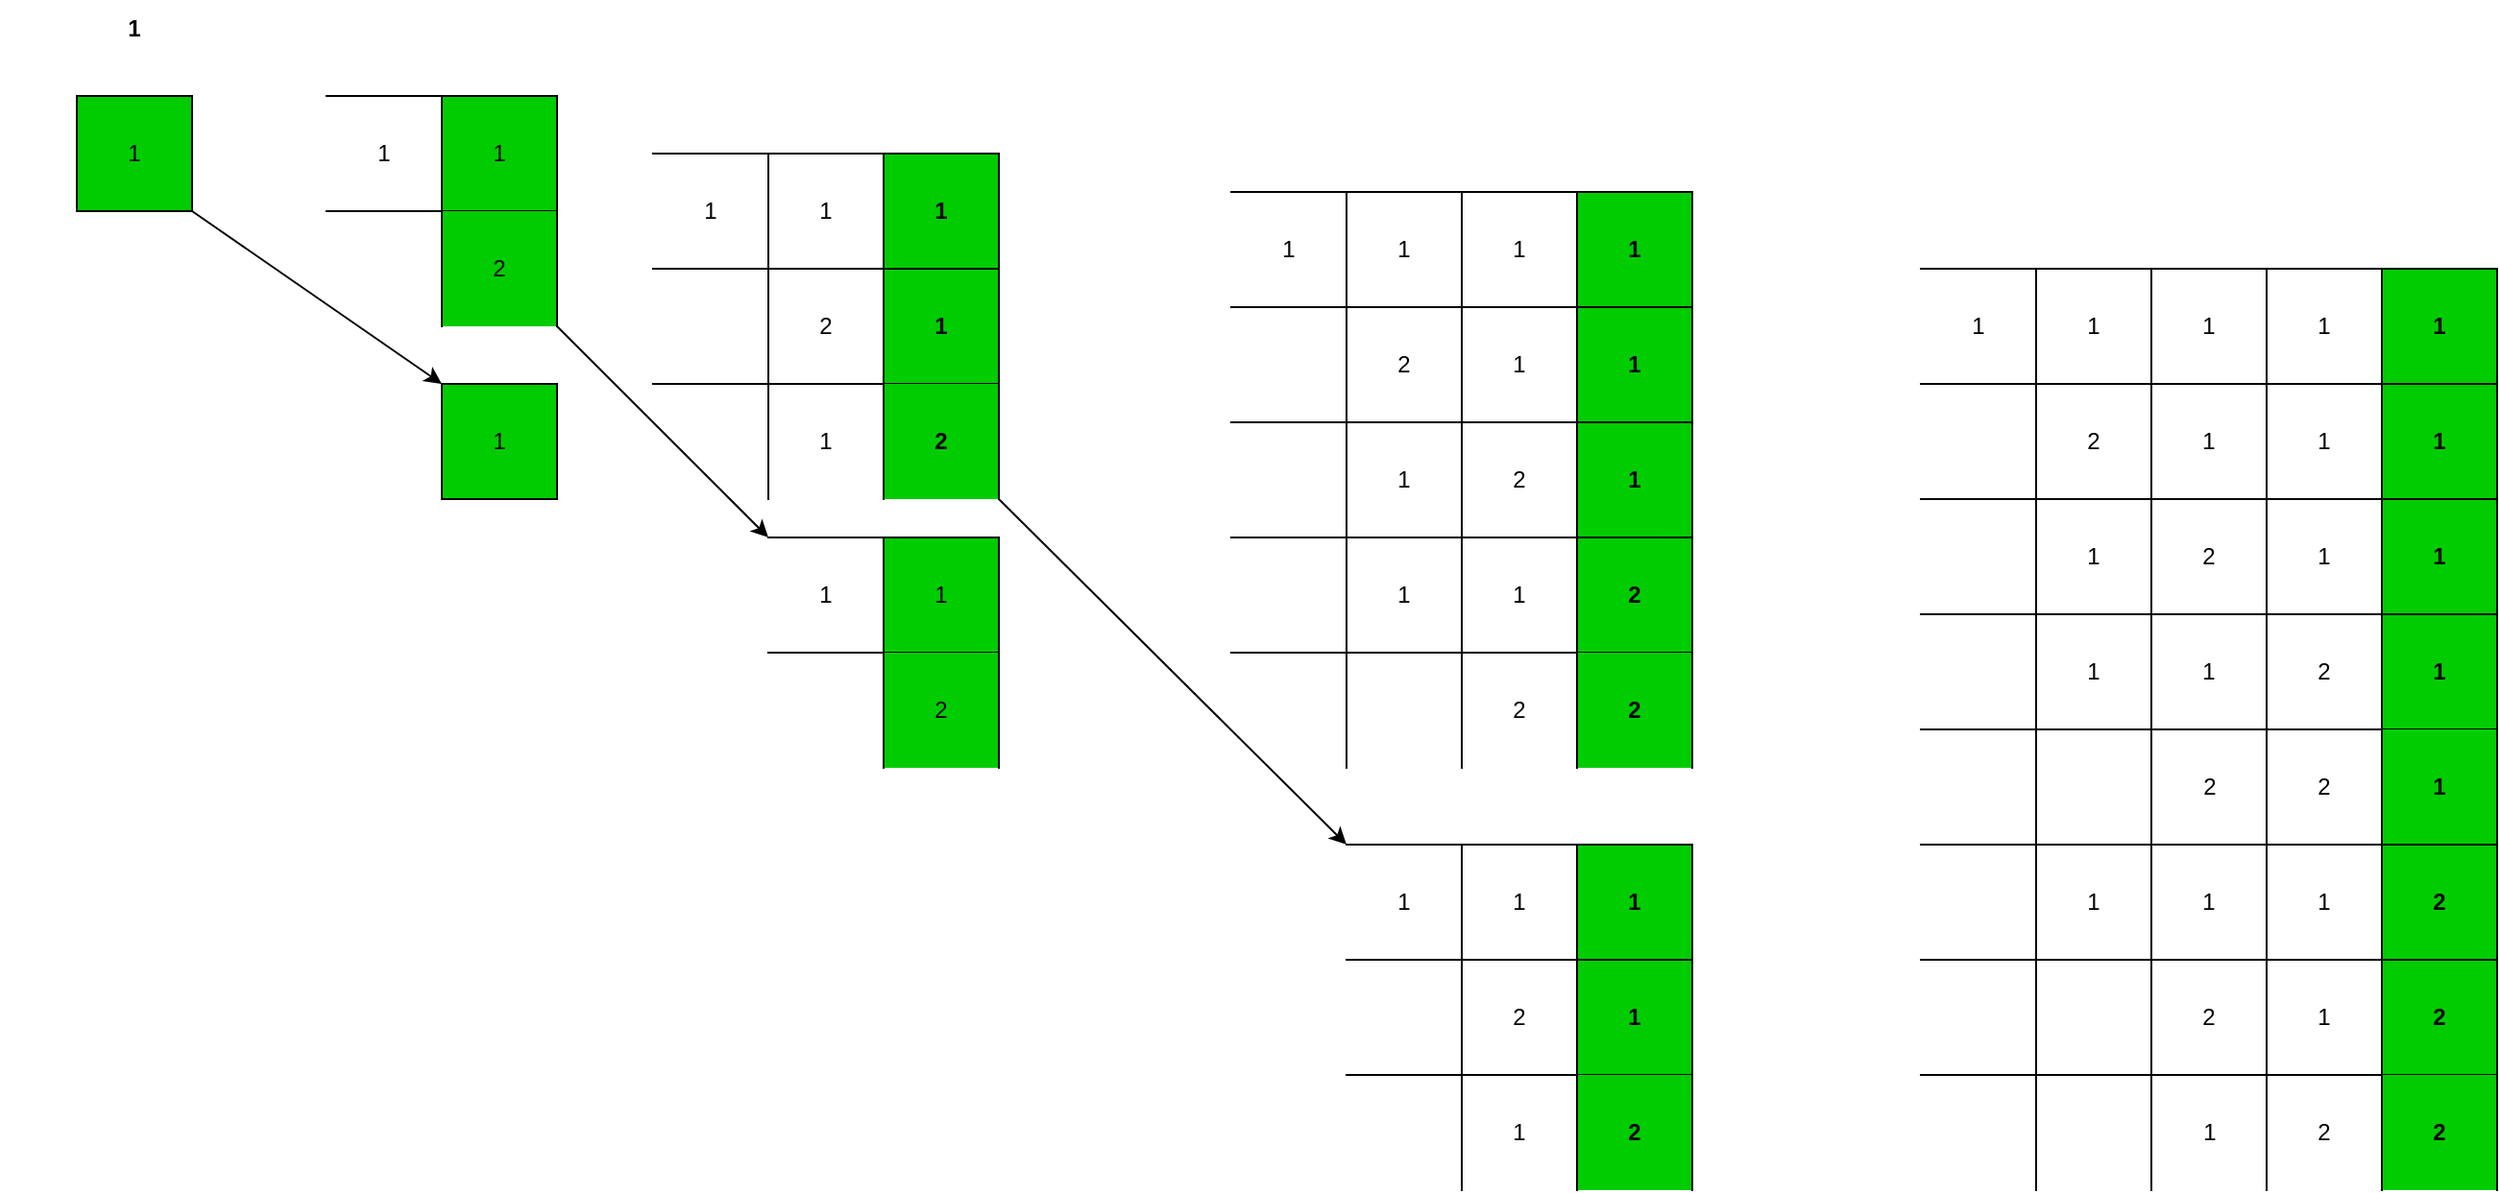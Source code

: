 <mxfile version="17.4.6" type="github">
  <diagram id="meVgTXFV0Rb9YD3vlooV" name="第 1 页">
    <mxGraphModel dx="1587" dy="838" grid="1" gridSize="10" guides="1" tooltips="1" connect="1" arrows="1" fold="1" page="1" pageScale="1" pageWidth="827" pageHeight="1169" math="0" shadow="0">
      <root>
        <mxCell id="0" />
        <mxCell id="1" parent="0" />
        <mxCell id="g9Eve9OgDXoUgPSPYTMr-105" value="" style="group" vertex="1" connectable="0" parent="1">
          <mxGeometry x="530" y="50" width="120" height="120" as="geometry" />
        </mxCell>
        <mxCell id="g9Eve9OgDXoUgPSPYTMr-106" value="1" style="whiteSpace=wrap;html=1;aspect=fixed;fillColor=#00CC00;fontStyle=0" vertex="1" parent="g9Eve9OgDXoUgPSPYTMr-105">
          <mxGeometry x="60" width="60" height="60" as="geometry" />
        </mxCell>
        <mxCell id="g9Eve9OgDXoUgPSPYTMr-107" value="1" style="shape=partialRectangle;whiteSpace=wrap;html=1;left=0;right=0;fillColor=none;" vertex="1" parent="g9Eve9OgDXoUgPSPYTMr-105">
          <mxGeometry width="60" height="60" as="geometry" />
        </mxCell>
        <mxCell id="g9Eve9OgDXoUgPSPYTMr-108" value="2" style="shape=partialRectangle;whiteSpace=wrap;html=1;top=0;bottom=0;fillColor=#00CC00;fontStyle=0" vertex="1" parent="g9Eve9OgDXoUgPSPYTMr-105">
          <mxGeometry x="60" y="60" width="60" height="60" as="geometry" />
        </mxCell>
        <mxCell id="g9Eve9OgDXoUgPSPYTMr-113" value="" style="group" vertex="1" connectable="0" parent="1">
          <mxGeometry x="760" y="80" width="120" height="180" as="geometry" />
        </mxCell>
        <mxCell id="g9Eve9OgDXoUgPSPYTMr-114" value="1" style="whiteSpace=wrap;html=1;aspect=fixed;fontStyle=1;fillColor=#00CC00;" vertex="1" parent="g9Eve9OgDXoUgPSPYTMr-113">
          <mxGeometry x="60" width="60" height="60" as="geometry" />
        </mxCell>
        <mxCell id="g9Eve9OgDXoUgPSPYTMr-115" value="" style="shape=partialRectangle;whiteSpace=wrap;html=1;left=0;right=0;fillColor=none;" vertex="1" parent="g9Eve9OgDXoUgPSPYTMr-113">
          <mxGeometry width="60" height="60" as="geometry" />
        </mxCell>
        <mxCell id="g9Eve9OgDXoUgPSPYTMr-116" value="" style="shape=partialRectangle;whiteSpace=wrap;html=1;top=0;bottom=0;fillColor=none;" vertex="1" parent="g9Eve9OgDXoUgPSPYTMr-113">
          <mxGeometry x="60" y="60" width="60" height="60" as="geometry" />
        </mxCell>
        <mxCell id="g9Eve9OgDXoUgPSPYTMr-117" value="" style="group" vertex="1" connectable="0" parent="g9Eve9OgDXoUgPSPYTMr-113">
          <mxGeometry x="-60" width="120" height="180" as="geometry" />
        </mxCell>
        <mxCell id="g9Eve9OgDXoUgPSPYTMr-118" value="1" style="whiteSpace=wrap;html=1;aspect=fixed;" vertex="1" parent="g9Eve9OgDXoUgPSPYTMr-117">
          <mxGeometry x="60" width="60" height="60" as="geometry" />
        </mxCell>
        <mxCell id="g9Eve9OgDXoUgPSPYTMr-119" value="1" style="shape=partialRectangle;whiteSpace=wrap;html=1;left=0;right=0;fillColor=none;" vertex="1" parent="g9Eve9OgDXoUgPSPYTMr-117">
          <mxGeometry width="60" height="60" as="geometry" />
        </mxCell>
        <mxCell id="g9Eve9OgDXoUgPSPYTMr-120" value="" style="shape=partialRectangle;whiteSpace=wrap;html=1;top=0;bottom=0;fillColor=none;" vertex="1" parent="g9Eve9OgDXoUgPSPYTMr-117">
          <mxGeometry x="60" y="60" width="60" height="60" as="geometry" />
        </mxCell>
        <mxCell id="g9Eve9OgDXoUgPSPYTMr-121" value="" style="group" vertex="1" connectable="0" parent="g9Eve9OgDXoUgPSPYTMr-117">
          <mxGeometry y="60" width="120" height="120" as="geometry" />
        </mxCell>
        <mxCell id="g9Eve9OgDXoUgPSPYTMr-122" value="" style="whiteSpace=wrap;html=1;aspect=fixed;" vertex="1" parent="g9Eve9OgDXoUgPSPYTMr-121">
          <mxGeometry x="60" width="60" height="60" as="geometry" />
        </mxCell>
        <mxCell id="g9Eve9OgDXoUgPSPYTMr-123" value="" style="shape=partialRectangle;whiteSpace=wrap;html=1;left=0;right=0;fillColor=none;" vertex="1" parent="g9Eve9OgDXoUgPSPYTMr-121">
          <mxGeometry width="60" height="60" as="geometry" />
        </mxCell>
        <mxCell id="g9Eve9OgDXoUgPSPYTMr-124" value="1" style="shape=partialRectangle;whiteSpace=wrap;html=1;top=0;bottom=0;fillColor=none;" vertex="1" parent="g9Eve9OgDXoUgPSPYTMr-121">
          <mxGeometry x="60" y="60" width="60" height="60" as="geometry" />
        </mxCell>
        <mxCell id="g9Eve9OgDXoUgPSPYTMr-125" value="" style="group;fontStyle=1;fillColor=none;" vertex="1" connectable="0" parent="g9Eve9OgDXoUgPSPYTMr-113">
          <mxGeometry y="60" width="120" height="120" as="geometry" />
        </mxCell>
        <mxCell id="g9Eve9OgDXoUgPSPYTMr-126" value="1" style="whiteSpace=wrap;html=1;aspect=fixed;fontStyle=1;fillColor=#00CC00;" vertex="1" parent="g9Eve9OgDXoUgPSPYTMr-125">
          <mxGeometry x="60" width="60" height="60" as="geometry" />
        </mxCell>
        <mxCell id="g9Eve9OgDXoUgPSPYTMr-127" value="2" style="shape=partialRectangle;whiteSpace=wrap;html=1;left=0;right=0;fillColor=none;" vertex="1" parent="g9Eve9OgDXoUgPSPYTMr-125">
          <mxGeometry width="60" height="60" as="geometry" />
        </mxCell>
        <mxCell id="g9Eve9OgDXoUgPSPYTMr-128" value="2" style="shape=partialRectangle;whiteSpace=wrap;html=1;top=0;bottom=0;fillColor=#00CC00;fontStyle=1" vertex="1" parent="g9Eve9OgDXoUgPSPYTMr-125">
          <mxGeometry x="60" y="60" width="60" height="60" as="geometry" />
        </mxCell>
        <mxCell id="g9Eve9OgDXoUgPSPYTMr-129" value="" style="group" vertex="1" connectable="0" parent="1">
          <mxGeometry x="1121" y="100" width="120" height="300" as="geometry" />
        </mxCell>
        <mxCell id="g9Eve9OgDXoUgPSPYTMr-130" value="1" style="whiteSpace=wrap;html=1;aspect=fixed;fillColor=#00CC00;fontStyle=1" vertex="1" parent="g9Eve9OgDXoUgPSPYTMr-129">
          <mxGeometry x="60" width="60" height="60" as="geometry" />
        </mxCell>
        <mxCell id="g9Eve9OgDXoUgPSPYTMr-131" value="" style="shape=partialRectangle;whiteSpace=wrap;html=1;left=0;right=0;fillColor=none;" vertex="1" parent="g9Eve9OgDXoUgPSPYTMr-129">
          <mxGeometry width="60" height="60" as="geometry" />
        </mxCell>
        <mxCell id="g9Eve9OgDXoUgPSPYTMr-132" value="" style="shape=partialRectangle;whiteSpace=wrap;html=1;top=0;bottom=0;fillColor=#00CC00;fontStyle=1" vertex="1" parent="g9Eve9OgDXoUgPSPYTMr-129">
          <mxGeometry x="60" y="60" width="60" height="60" as="geometry" />
        </mxCell>
        <mxCell id="g9Eve9OgDXoUgPSPYTMr-133" value="" style="group" vertex="1" connectable="0" parent="g9Eve9OgDXoUgPSPYTMr-129">
          <mxGeometry x="-60" width="120" height="240" as="geometry" />
        </mxCell>
        <mxCell id="g9Eve9OgDXoUgPSPYTMr-134" value="1" style="whiteSpace=wrap;html=1;aspect=fixed;" vertex="1" parent="g9Eve9OgDXoUgPSPYTMr-133">
          <mxGeometry x="60" width="60" height="60" as="geometry" />
        </mxCell>
        <mxCell id="g9Eve9OgDXoUgPSPYTMr-135" value="" style="shape=partialRectangle;whiteSpace=wrap;html=1;left=0;right=0;fillColor=none;" vertex="1" parent="g9Eve9OgDXoUgPSPYTMr-133">
          <mxGeometry width="60" height="60" as="geometry" />
        </mxCell>
        <mxCell id="g9Eve9OgDXoUgPSPYTMr-136" value="" style="shape=partialRectangle;whiteSpace=wrap;html=1;top=0;bottom=0;fillColor=none;" vertex="1" parent="g9Eve9OgDXoUgPSPYTMr-133">
          <mxGeometry x="60" y="60" width="60" height="60" as="geometry" />
        </mxCell>
        <mxCell id="g9Eve9OgDXoUgPSPYTMr-137" value="" style="group" vertex="1" connectable="0" parent="g9Eve9OgDXoUgPSPYTMr-133">
          <mxGeometry y="60" width="120" height="180" as="geometry" />
        </mxCell>
        <mxCell id="g9Eve9OgDXoUgPSPYTMr-138" value="" style="whiteSpace=wrap;html=1;aspect=fixed;" vertex="1" parent="g9Eve9OgDXoUgPSPYTMr-137">
          <mxGeometry x="60" width="60" height="60" as="geometry" />
        </mxCell>
        <mxCell id="g9Eve9OgDXoUgPSPYTMr-139" value="" style="shape=partialRectangle;whiteSpace=wrap;html=1;left=0;right=0;fillColor=none;" vertex="1" parent="g9Eve9OgDXoUgPSPYTMr-137">
          <mxGeometry width="60" height="60" as="geometry" />
        </mxCell>
        <mxCell id="g9Eve9OgDXoUgPSPYTMr-140" value="" style="shape=partialRectangle;whiteSpace=wrap;html=1;top=0;bottom=0;fillColor=none;" vertex="1" parent="g9Eve9OgDXoUgPSPYTMr-137">
          <mxGeometry x="60" y="60" width="60" height="60" as="geometry" />
        </mxCell>
        <mxCell id="g9Eve9OgDXoUgPSPYTMr-158" value="" style="group" vertex="1" connectable="0" parent="g9Eve9OgDXoUgPSPYTMr-137">
          <mxGeometry y="60" width="120" height="120" as="geometry" />
        </mxCell>
        <mxCell id="g9Eve9OgDXoUgPSPYTMr-159" value="" style="whiteSpace=wrap;html=1;aspect=fixed;" vertex="1" parent="g9Eve9OgDXoUgPSPYTMr-158">
          <mxGeometry x="60" width="60" height="60" as="geometry" />
        </mxCell>
        <mxCell id="g9Eve9OgDXoUgPSPYTMr-160" value="" style="shape=partialRectangle;whiteSpace=wrap;html=1;left=0;right=0;fillColor=none;" vertex="1" parent="g9Eve9OgDXoUgPSPYTMr-158">
          <mxGeometry width="60" height="60" as="geometry" />
        </mxCell>
        <mxCell id="g9Eve9OgDXoUgPSPYTMr-161" value="" style="shape=partialRectangle;whiteSpace=wrap;html=1;top=0;bottom=0;fillColor=none;" vertex="1" parent="g9Eve9OgDXoUgPSPYTMr-158">
          <mxGeometry x="60" y="60" width="60" height="60" as="geometry" />
        </mxCell>
        <mxCell id="g9Eve9OgDXoUgPSPYTMr-146" value="" style="group" vertex="1" connectable="0" parent="g9Eve9OgDXoUgPSPYTMr-133">
          <mxGeometry x="-60" width="120" height="240" as="geometry" />
        </mxCell>
        <mxCell id="g9Eve9OgDXoUgPSPYTMr-147" value="1" style="whiteSpace=wrap;html=1;aspect=fixed;" vertex="1" parent="g9Eve9OgDXoUgPSPYTMr-146">
          <mxGeometry x="60" width="60" height="60" as="geometry" />
        </mxCell>
        <mxCell id="g9Eve9OgDXoUgPSPYTMr-148" value="1" style="shape=partialRectangle;whiteSpace=wrap;html=1;left=0;right=0;fillColor=none;" vertex="1" parent="g9Eve9OgDXoUgPSPYTMr-146">
          <mxGeometry width="60" height="60" as="geometry" />
        </mxCell>
        <mxCell id="g9Eve9OgDXoUgPSPYTMr-149" value="" style="shape=partialRectangle;whiteSpace=wrap;html=1;top=0;bottom=0;fillColor=none;" vertex="1" parent="g9Eve9OgDXoUgPSPYTMr-146">
          <mxGeometry x="60" y="60" width="60" height="60" as="geometry" />
        </mxCell>
        <mxCell id="g9Eve9OgDXoUgPSPYTMr-150" value="" style="group" vertex="1" connectable="0" parent="g9Eve9OgDXoUgPSPYTMr-146">
          <mxGeometry y="60" width="120" height="180" as="geometry" />
        </mxCell>
        <mxCell id="g9Eve9OgDXoUgPSPYTMr-151" value="2" style="whiteSpace=wrap;html=1;aspect=fixed;" vertex="1" parent="g9Eve9OgDXoUgPSPYTMr-150">
          <mxGeometry x="60" width="60" height="60" as="geometry" />
        </mxCell>
        <mxCell id="g9Eve9OgDXoUgPSPYTMr-152" value="" style="shape=partialRectangle;whiteSpace=wrap;html=1;left=0;right=0;fillColor=none;" vertex="1" parent="g9Eve9OgDXoUgPSPYTMr-150">
          <mxGeometry width="60" height="60" as="geometry" />
        </mxCell>
        <mxCell id="g9Eve9OgDXoUgPSPYTMr-153" value="" style="shape=partialRectangle;whiteSpace=wrap;html=1;top=0;bottom=0;fillColor=none;" vertex="1" parent="g9Eve9OgDXoUgPSPYTMr-150">
          <mxGeometry x="60" y="60" width="60" height="60" as="geometry" />
        </mxCell>
        <mxCell id="g9Eve9OgDXoUgPSPYTMr-154" value="" style="group" vertex="1" connectable="0" parent="g9Eve9OgDXoUgPSPYTMr-150">
          <mxGeometry y="60" width="120" height="120" as="geometry" />
        </mxCell>
        <mxCell id="g9Eve9OgDXoUgPSPYTMr-155" value="1" style="whiteSpace=wrap;html=1;aspect=fixed;" vertex="1" parent="g9Eve9OgDXoUgPSPYTMr-154">
          <mxGeometry x="60" width="60" height="60" as="geometry" />
        </mxCell>
        <mxCell id="g9Eve9OgDXoUgPSPYTMr-156" value="" style="shape=partialRectangle;whiteSpace=wrap;html=1;left=0;right=0;fillColor=none;" vertex="1" parent="g9Eve9OgDXoUgPSPYTMr-154">
          <mxGeometry width="60" height="60" as="geometry" />
        </mxCell>
        <mxCell id="g9Eve9OgDXoUgPSPYTMr-157" value="" style="shape=partialRectangle;whiteSpace=wrap;html=1;top=0;bottom=0;fillColor=none;" vertex="1" parent="g9Eve9OgDXoUgPSPYTMr-154">
          <mxGeometry x="60" y="60" width="60" height="60" as="geometry" />
        </mxCell>
        <mxCell id="g9Eve9OgDXoUgPSPYTMr-141" value="" style="group" vertex="1" connectable="0" parent="g9Eve9OgDXoUgPSPYTMr-129">
          <mxGeometry y="60" width="120" height="240" as="geometry" />
        </mxCell>
        <mxCell id="g9Eve9OgDXoUgPSPYTMr-142" value="1" style="whiteSpace=wrap;html=1;aspect=fixed;fillColor=#00CC00;fontStyle=1" vertex="1" parent="g9Eve9OgDXoUgPSPYTMr-141">
          <mxGeometry x="60" width="60" height="60" as="geometry" />
        </mxCell>
        <mxCell id="g9Eve9OgDXoUgPSPYTMr-143" value="1" style="shape=partialRectangle;whiteSpace=wrap;html=1;left=0;right=0;fillColor=none;" vertex="1" parent="g9Eve9OgDXoUgPSPYTMr-141">
          <mxGeometry width="60" height="60" as="geometry" />
        </mxCell>
        <mxCell id="g9Eve9OgDXoUgPSPYTMr-144" value="" style="shape=partialRectangle;whiteSpace=wrap;html=1;top=0;bottom=0;fillColor=#00CC00;fontStyle=1" vertex="1" parent="g9Eve9OgDXoUgPSPYTMr-141">
          <mxGeometry x="60" y="60" width="60" height="60" as="geometry" />
        </mxCell>
        <mxCell id="g9Eve9OgDXoUgPSPYTMr-162" value="" style="group" vertex="1" connectable="0" parent="g9Eve9OgDXoUgPSPYTMr-141">
          <mxGeometry y="60" width="120" height="180" as="geometry" />
        </mxCell>
        <mxCell id="g9Eve9OgDXoUgPSPYTMr-163" value="1" style="whiteSpace=wrap;html=1;aspect=fixed;fillColor=#00CC00;fontStyle=1" vertex="1" parent="g9Eve9OgDXoUgPSPYTMr-162">
          <mxGeometry x="60" width="60" height="60" as="geometry" />
        </mxCell>
        <mxCell id="g9Eve9OgDXoUgPSPYTMr-164" value="2" style="shape=partialRectangle;whiteSpace=wrap;html=1;left=0;right=0;fillColor=none;" vertex="1" parent="g9Eve9OgDXoUgPSPYTMr-162">
          <mxGeometry width="60" height="60" as="geometry" />
        </mxCell>
        <mxCell id="g9Eve9OgDXoUgPSPYTMr-165" value="" style="shape=partialRectangle;whiteSpace=wrap;html=1;top=0;bottom=0;fillColor=#00CC00;fontStyle=1" vertex="1" parent="g9Eve9OgDXoUgPSPYTMr-162">
          <mxGeometry x="60" y="60" width="60" height="60" as="geometry" />
        </mxCell>
        <mxCell id="g9Eve9OgDXoUgPSPYTMr-166" value="" style="group" vertex="1" connectable="0" parent="g9Eve9OgDXoUgPSPYTMr-162">
          <mxGeometry y="60" width="120" height="120" as="geometry" />
        </mxCell>
        <mxCell id="g9Eve9OgDXoUgPSPYTMr-167" value="2" style="whiteSpace=wrap;html=1;aspect=fixed;fillColor=#00CC00;fontStyle=1" vertex="1" parent="g9Eve9OgDXoUgPSPYTMr-166">
          <mxGeometry x="60" width="60" height="60" as="geometry" />
        </mxCell>
        <mxCell id="g9Eve9OgDXoUgPSPYTMr-168" value="" style="shape=partialRectangle;whiteSpace=wrap;html=1;left=0;right=0;fillColor=none;" vertex="1" parent="g9Eve9OgDXoUgPSPYTMr-166">
          <mxGeometry width="60" height="60" as="geometry" />
        </mxCell>
        <mxCell id="g9Eve9OgDXoUgPSPYTMr-169" value="2" style="shape=partialRectangle;whiteSpace=wrap;html=1;top=0;bottom=0;fillColor=#00CC00;fontStyle=1" vertex="1" parent="g9Eve9OgDXoUgPSPYTMr-166">
          <mxGeometry x="60" y="60" width="60" height="60" as="geometry" />
        </mxCell>
        <mxCell id="g9Eve9OgDXoUgPSPYTMr-178" value="1" style="whiteSpace=wrap;html=1;aspect=fixed;fillColor=#00CC00;fontStyle=1" vertex="1" parent="g9Eve9OgDXoUgPSPYTMr-129">
          <mxGeometry x="60" width="60" height="60" as="geometry" />
        </mxCell>
        <mxCell id="g9Eve9OgDXoUgPSPYTMr-170" value="" style="group" vertex="1" connectable="0" parent="1">
          <mxGeometry x="1061" y="280" width="120" height="120" as="geometry" />
        </mxCell>
        <mxCell id="g9Eve9OgDXoUgPSPYTMr-171" value="1" style="whiteSpace=wrap;html=1;aspect=fixed;" vertex="1" parent="g9Eve9OgDXoUgPSPYTMr-170">
          <mxGeometry x="60" width="60" height="60" as="geometry" />
        </mxCell>
        <mxCell id="g9Eve9OgDXoUgPSPYTMr-172" value="" style="shape=partialRectangle;whiteSpace=wrap;html=1;left=0;right=0;fillColor=none;" vertex="1" parent="g9Eve9OgDXoUgPSPYTMr-170">
          <mxGeometry width="60" height="60" as="geometry" />
        </mxCell>
        <mxCell id="g9Eve9OgDXoUgPSPYTMr-173" value="2" style="shape=partialRectangle;whiteSpace=wrap;html=1;top=0;bottom=0;fillColor=none;" vertex="1" parent="g9Eve9OgDXoUgPSPYTMr-170">
          <mxGeometry x="60" y="60" width="60" height="60" as="geometry" />
        </mxCell>
        <mxCell id="g9Eve9OgDXoUgPSPYTMr-174" value="" style="group" vertex="1" connectable="0" parent="g9Eve9OgDXoUgPSPYTMr-170">
          <mxGeometry x="-60" width="120" height="120" as="geometry" />
        </mxCell>
        <mxCell id="g9Eve9OgDXoUgPSPYTMr-175" value="1" style="whiteSpace=wrap;html=1;aspect=fixed;" vertex="1" parent="g9Eve9OgDXoUgPSPYTMr-174">
          <mxGeometry x="60" width="60" height="60" as="geometry" />
        </mxCell>
        <mxCell id="g9Eve9OgDXoUgPSPYTMr-176" value="" style="shape=partialRectangle;whiteSpace=wrap;html=1;left=0;right=0;fillColor=none;" vertex="1" parent="g9Eve9OgDXoUgPSPYTMr-174">
          <mxGeometry width="60" height="60" as="geometry" />
        </mxCell>
        <mxCell id="g9Eve9OgDXoUgPSPYTMr-177" value="" style="shape=partialRectangle;whiteSpace=wrap;html=1;top=0;bottom=0;fillColor=none;" vertex="1" parent="g9Eve9OgDXoUgPSPYTMr-174">
          <mxGeometry x="60" y="60" width="60" height="60" as="geometry" />
        </mxCell>
        <mxCell id="g9Eve9OgDXoUgPSPYTMr-179" value="" style="group" vertex="1" connectable="0" parent="1">
          <mxGeometry x="530" y="200" width="120" height="120" as="geometry" />
        </mxCell>
        <mxCell id="g9Eve9OgDXoUgPSPYTMr-180" value="1" style="whiteSpace=wrap;html=1;aspect=fixed;fillColor=#00CC00;" vertex="1" parent="g9Eve9OgDXoUgPSPYTMr-179">
          <mxGeometry x="60" width="60" height="60" as="geometry" />
        </mxCell>
        <mxCell id="g9Eve9OgDXoUgPSPYTMr-183" value="" style="group" vertex="1" connectable="0" parent="1">
          <mxGeometry x="760" y="280" width="120" height="120" as="geometry" />
        </mxCell>
        <mxCell id="g9Eve9OgDXoUgPSPYTMr-184" value="1" style="whiteSpace=wrap;html=1;aspect=fixed;fillColor=#00CC00;fontStyle=0" vertex="1" parent="g9Eve9OgDXoUgPSPYTMr-183">
          <mxGeometry x="60" width="60" height="60" as="geometry" />
        </mxCell>
        <mxCell id="g9Eve9OgDXoUgPSPYTMr-185" value="1" style="shape=partialRectangle;whiteSpace=wrap;html=1;left=0;right=0;fillColor=none;" vertex="1" parent="g9Eve9OgDXoUgPSPYTMr-183">
          <mxGeometry width="60" height="60" as="geometry" />
        </mxCell>
        <mxCell id="g9Eve9OgDXoUgPSPYTMr-186" value="2" style="shape=partialRectangle;whiteSpace=wrap;html=1;top=0;bottom=0;fillColor=#00CC00;fontStyle=0" vertex="1" parent="g9Eve9OgDXoUgPSPYTMr-183">
          <mxGeometry x="60" y="60" width="60" height="60" as="geometry" />
        </mxCell>
        <mxCell id="g9Eve9OgDXoUgPSPYTMr-236" value="" style="group" vertex="1" connectable="0" parent="1">
          <mxGeometry x="360" y="30" width="120" height="120" as="geometry" />
        </mxCell>
        <mxCell id="g9Eve9OgDXoUgPSPYTMr-237" value="1" style="whiteSpace=wrap;html=1;aspect=fixed;fillColor=#00CC00;" vertex="1" parent="g9Eve9OgDXoUgPSPYTMr-236">
          <mxGeometry x="40" y="20" width="60" height="60" as="geometry" />
        </mxCell>
        <mxCell id="g9Eve9OgDXoUgPSPYTMr-238" value="" style="group" vertex="1" connectable="0" parent="1">
          <mxGeometry x="1121" y="440" width="120" height="180" as="geometry" />
        </mxCell>
        <mxCell id="g9Eve9OgDXoUgPSPYTMr-239" value="1" style="whiteSpace=wrap;html=1;aspect=fixed;fontStyle=1;fillColor=#00CC00;" vertex="1" parent="g9Eve9OgDXoUgPSPYTMr-238">
          <mxGeometry x="60" width="60" height="60" as="geometry" />
        </mxCell>
        <mxCell id="g9Eve9OgDXoUgPSPYTMr-240" value="" style="shape=partialRectangle;whiteSpace=wrap;html=1;left=0;right=0;fillColor=none;" vertex="1" parent="g9Eve9OgDXoUgPSPYTMr-238">
          <mxGeometry width="60" height="60" as="geometry" />
        </mxCell>
        <mxCell id="g9Eve9OgDXoUgPSPYTMr-241" value="" style="shape=partialRectangle;whiteSpace=wrap;html=1;top=0;bottom=0;fillColor=none;" vertex="1" parent="g9Eve9OgDXoUgPSPYTMr-238">
          <mxGeometry x="60" y="60" width="60" height="60" as="geometry" />
        </mxCell>
        <mxCell id="g9Eve9OgDXoUgPSPYTMr-242" value="" style="group" vertex="1" connectable="0" parent="g9Eve9OgDXoUgPSPYTMr-238">
          <mxGeometry x="-60" width="120" height="180" as="geometry" />
        </mxCell>
        <mxCell id="g9Eve9OgDXoUgPSPYTMr-243" value="1" style="whiteSpace=wrap;html=1;aspect=fixed;" vertex="1" parent="g9Eve9OgDXoUgPSPYTMr-242">
          <mxGeometry x="60" width="60" height="60" as="geometry" />
        </mxCell>
        <mxCell id="g9Eve9OgDXoUgPSPYTMr-244" value="1" style="shape=partialRectangle;whiteSpace=wrap;html=1;left=0;right=0;fillColor=none;" vertex="1" parent="g9Eve9OgDXoUgPSPYTMr-242">
          <mxGeometry width="60" height="60" as="geometry" />
        </mxCell>
        <mxCell id="g9Eve9OgDXoUgPSPYTMr-245" value="" style="shape=partialRectangle;whiteSpace=wrap;html=1;top=0;bottom=0;fillColor=none;" vertex="1" parent="g9Eve9OgDXoUgPSPYTMr-242">
          <mxGeometry x="60" y="60" width="60" height="60" as="geometry" />
        </mxCell>
        <mxCell id="g9Eve9OgDXoUgPSPYTMr-246" value="" style="group" vertex="1" connectable="0" parent="g9Eve9OgDXoUgPSPYTMr-242">
          <mxGeometry y="60" width="120" height="120" as="geometry" />
        </mxCell>
        <mxCell id="g9Eve9OgDXoUgPSPYTMr-247" value="" style="whiteSpace=wrap;html=1;aspect=fixed;" vertex="1" parent="g9Eve9OgDXoUgPSPYTMr-246">
          <mxGeometry x="60" width="60" height="60" as="geometry" />
        </mxCell>
        <mxCell id="g9Eve9OgDXoUgPSPYTMr-248" value="" style="shape=partialRectangle;whiteSpace=wrap;html=1;left=0;right=0;fillColor=none;" vertex="1" parent="g9Eve9OgDXoUgPSPYTMr-246">
          <mxGeometry width="60" height="60" as="geometry" />
        </mxCell>
        <mxCell id="g9Eve9OgDXoUgPSPYTMr-249" value="1" style="shape=partialRectangle;whiteSpace=wrap;html=1;top=0;bottom=0;fillColor=none;" vertex="1" parent="g9Eve9OgDXoUgPSPYTMr-246">
          <mxGeometry x="60" y="60" width="60" height="60" as="geometry" />
        </mxCell>
        <mxCell id="g9Eve9OgDXoUgPSPYTMr-250" value="" style="group;fontStyle=1;fillColor=none;" vertex="1" connectable="0" parent="g9Eve9OgDXoUgPSPYTMr-238">
          <mxGeometry y="60" width="120" height="120" as="geometry" />
        </mxCell>
        <mxCell id="g9Eve9OgDXoUgPSPYTMr-251" value="1" style="whiteSpace=wrap;html=1;aspect=fixed;fontStyle=1;fillColor=#00CC00;" vertex="1" parent="g9Eve9OgDXoUgPSPYTMr-250">
          <mxGeometry x="60" width="60" height="60" as="geometry" />
        </mxCell>
        <mxCell id="g9Eve9OgDXoUgPSPYTMr-252" value="2" style="shape=partialRectangle;whiteSpace=wrap;html=1;left=0;right=0;fillColor=none;" vertex="1" parent="g9Eve9OgDXoUgPSPYTMr-250">
          <mxGeometry width="60" height="60" as="geometry" />
        </mxCell>
        <mxCell id="g9Eve9OgDXoUgPSPYTMr-253" value="2" style="shape=partialRectangle;whiteSpace=wrap;html=1;top=0;bottom=0;fillColor=#00CC00;fontStyle=1" vertex="1" parent="g9Eve9OgDXoUgPSPYTMr-250">
          <mxGeometry x="60" y="60" width="60" height="60" as="geometry" />
        </mxCell>
        <mxCell id="g9Eve9OgDXoUgPSPYTMr-519" value="" style="group" vertex="1" connectable="0" parent="1">
          <mxGeometry x="1360" y="140" width="300" height="480" as="geometry" />
        </mxCell>
        <mxCell id="g9Eve9OgDXoUgPSPYTMr-446" value="" style="group" vertex="1" connectable="0" parent="g9Eve9OgDXoUgPSPYTMr-519">
          <mxGeometry width="120" height="480" as="geometry" />
        </mxCell>
        <mxCell id="g9Eve9OgDXoUgPSPYTMr-447" value="1" style="whiteSpace=wrap;html=1;aspect=fixed;" vertex="1" parent="g9Eve9OgDXoUgPSPYTMr-446">
          <mxGeometry x="60" width="60" height="60" as="geometry" />
        </mxCell>
        <mxCell id="g9Eve9OgDXoUgPSPYTMr-448" value="1" style="shape=partialRectangle;whiteSpace=wrap;html=1;left=0;right=0;fillColor=none;" vertex="1" parent="g9Eve9OgDXoUgPSPYTMr-446">
          <mxGeometry width="60" height="60" as="geometry" />
        </mxCell>
        <mxCell id="g9Eve9OgDXoUgPSPYTMr-449" value="" style="shape=partialRectangle;whiteSpace=wrap;html=1;top=0;bottom=0;fillColor=none;" vertex="1" parent="g9Eve9OgDXoUgPSPYTMr-446">
          <mxGeometry x="60" y="60" width="60" height="60" as="geometry" />
        </mxCell>
        <mxCell id="g9Eve9OgDXoUgPSPYTMr-451" value="" style="group" vertex="1" connectable="0" parent="g9Eve9OgDXoUgPSPYTMr-446">
          <mxGeometry y="60" width="120" height="420" as="geometry" />
        </mxCell>
        <mxCell id="g9Eve9OgDXoUgPSPYTMr-452" value="2" style="whiteSpace=wrap;html=1;aspect=fixed;" vertex="1" parent="g9Eve9OgDXoUgPSPYTMr-451">
          <mxGeometry x="60" width="60" height="60" as="geometry" />
        </mxCell>
        <mxCell id="g9Eve9OgDXoUgPSPYTMr-453" value="" style="shape=partialRectangle;whiteSpace=wrap;html=1;left=0;right=0;fillColor=none;" vertex="1" parent="g9Eve9OgDXoUgPSPYTMr-451">
          <mxGeometry width="60" height="60" as="geometry" />
        </mxCell>
        <mxCell id="g9Eve9OgDXoUgPSPYTMr-454" value="" style="shape=partialRectangle;whiteSpace=wrap;html=1;top=0;bottom=0;fillColor=none;" vertex="1" parent="g9Eve9OgDXoUgPSPYTMr-451">
          <mxGeometry x="60" y="60" width="60" height="60" as="geometry" />
        </mxCell>
        <mxCell id="g9Eve9OgDXoUgPSPYTMr-455" value="" style="group" vertex="1" connectable="0" parent="g9Eve9OgDXoUgPSPYTMr-451">
          <mxGeometry y="60" width="120" height="360" as="geometry" />
        </mxCell>
        <mxCell id="g9Eve9OgDXoUgPSPYTMr-456" value="1" style="whiteSpace=wrap;html=1;aspect=fixed;" vertex="1" parent="g9Eve9OgDXoUgPSPYTMr-455">
          <mxGeometry x="60" width="60" height="60" as="geometry" />
        </mxCell>
        <mxCell id="g9Eve9OgDXoUgPSPYTMr-457" value="" style="shape=partialRectangle;whiteSpace=wrap;html=1;left=0;right=0;fillColor=none;" vertex="1" parent="g9Eve9OgDXoUgPSPYTMr-455">
          <mxGeometry width="60" height="60" as="geometry" />
        </mxCell>
        <mxCell id="g9Eve9OgDXoUgPSPYTMr-458" value="" style="shape=partialRectangle;whiteSpace=wrap;html=1;top=0;bottom=0;fillColor=none;" vertex="1" parent="g9Eve9OgDXoUgPSPYTMr-455">
          <mxGeometry x="60" y="60" width="60" height="60" as="geometry" />
        </mxCell>
        <mxCell id="g9Eve9OgDXoUgPSPYTMr-459" value="" style="group" vertex="1" connectable="0" parent="g9Eve9OgDXoUgPSPYTMr-455">
          <mxGeometry y="60" width="120" height="300" as="geometry" />
        </mxCell>
        <mxCell id="g9Eve9OgDXoUgPSPYTMr-460" value="1" style="whiteSpace=wrap;html=1;aspect=fixed;" vertex="1" parent="g9Eve9OgDXoUgPSPYTMr-459">
          <mxGeometry x="60" width="60" height="60" as="geometry" />
        </mxCell>
        <mxCell id="g9Eve9OgDXoUgPSPYTMr-461" value="" style="shape=partialRectangle;whiteSpace=wrap;html=1;left=0;right=0;fillColor=none;" vertex="1" parent="g9Eve9OgDXoUgPSPYTMr-459">
          <mxGeometry width="60" height="60" as="geometry" />
        </mxCell>
        <mxCell id="g9Eve9OgDXoUgPSPYTMr-462" value="" style="shape=partialRectangle;whiteSpace=wrap;html=1;top=0;bottom=0;fillColor=none;" vertex="1" parent="g9Eve9OgDXoUgPSPYTMr-459">
          <mxGeometry x="60" y="60" width="60" height="60" as="geometry" />
        </mxCell>
        <mxCell id="g9Eve9OgDXoUgPSPYTMr-463" value="" style="group" vertex="1" connectable="0" parent="g9Eve9OgDXoUgPSPYTMr-459">
          <mxGeometry y="120" width="120" height="180" as="geometry" />
        </mxCell>
        <mxCell id="g9Eve9OgDXoUgPSPYTMr-464" value="1" style="whiteSpace=wrap;html=1;aspect=fixed;" vertex="1" parent="g9Eve9OgDXoUgPSPYTMr-463">
          <mxGeometry x="60" width="60" height="60" as="geometry" />
        </mxCell>
        <mxCell id="g9Eve9OgDXoUgPSPYTMr-465" value="" style="shape=partialRectangle;whiteSpace=wrap;html=1;left=0;right=0;fillColor=none;" vertex="1" parent="g9Eve9OgDXoUgPSPYTMr-463">
          <mxGeometry width="60" height="60" as="geometry" />
        </mxCell>
        <mxCell id="g9Eve9OgDXoUgPSPYTMr-466" value="" style="shape=partialRectangle;whiteSpace=wrap;html=1;top=0;bottom=0;fillColor=none;" vertex="1" parent="g9Eve9OgDXoUgPSPYTMr-463">
          <mxGeometry x="60" y="60" width="60" height="60" as="geometry" />
        </mxCell>
        <mxCell id="g9Eve9OgDXoUgPSPYTMr-467" value="" style="group" vertex="1" connectable="0" parent="g9Eve9OgDXoUgPSPYTMr-463">
          <mxGeometry y="60" width="120" height="120" as="geometry" />
        </mxCell>
        <mxCell id="g9Eve9OgDXoUgPSPYTMr-468" value="" style="whiteSpace=wrap;html=1;aspect=fixed;" vertex="1" parent="g9Eve9OgDXoUgPSPYTMr-467">
          <mxGeometry x="60" width="60" height="60" as="geometry" />
        </mxCell>
        <mxCell id="g9Eve9OgDXoUgPSPYTMr-469" value="" style="shape=partialRectangle;whiteSpace=wrap;html=1;left=0;right=0;fillColor=none;" vertex="1" parent="g9Eve9OgDXoUgPSPYTMr-467">
          <mxGeometry width="60" height="60" as="geometry" />
        </mxCell>
        <mxCell id="g9Eve9OgDXoUgPSPYTMr-470" value="" style="shape=partialRectangle;whiteSpace=wrap;html=1;top=0;bottom=0;fillColor=none;" vertex="1" parent="g9Eve9OgDXoUgPSPYTMr-467">
          <mxGeometry x="60" y="60" width="60" height="60" as="geometry" />
        </mxCell>
        <mxCell id="g9Eve9OgDXoUgPSPYTMr-471" value="" style="group" vertex="1" connectable="0" parent="g9Eve9OgDXoUgPSPYTMr-519">
          <mxGeometry x="120" width="120" height="480" as="geometry" />
        </mxCell>
        <mxCell id="g9Eve9OgDXoUgPSPYTMr-472" value="" style="whiteSpace=wrap;html=1;aspect=fixed;" vertex="1" parent="g9Eve9OgDXoUgPSPYTMr-471">
          <mxGeometry x="60" width="60" height="60" as="geometry" />
        </mxCell>
        <mxCell id="g9Eve9OgDXoUgPSPYTMr-473" value="1" style="shape=partialRectangle;whiteSpace=wrap;html=1;left=0;right=0;fillColor=none;" vertex="1" parent="g9Eve9OgDXoUgPSPYTMr-471">
          <mxGeometry width="60" height="60" as="geometry" />
        </mxCell>
        <mxCell id="g9Eve9OgDXoUgPSPYTMr-474" value="" style="shape=partialRectangle;whiteSpace=wrap;html=1;top=0;bottom=0;fillColor=none;" vertex="1" parent="g9Eve9OgDXoUgPSPYTMr-471">
          <mxGeometry x="60" y="60" width="60" height="60" as="geometry" />
        </mxCell>
        <mxCell id="g9Eve9OgDXoUgPSPYTMr-475" value="" style="group" vertex="1" connectable="0" parent="g9Eve9OgDXoUgPSPYTMr-471">
          <mxGeometry y="60" width="120" height="420" as="geometry" />
        </mxCell>
        <mxCell id="g9Eve9OgDXoUgPSPYTMr-476" value="" style="whiteSpace=wrap;html=1;aspect=fixed;" vertex="1" parent="g9Eve9OgDXoUgPSPYTMr-475">
          <mxGeometry x="60" width="60" height="60" as="geometry" />
        </mxCell>
        <mxCell id="g9Eve9OgDXoUgPSPYTMr-477" value="1" style="shape=partialRectangle;whiteSpace=wrap;html=1;left=0;right=0;fillColor=none;" vertex="1" parent="g9Eve9OgDXoUgPSPYTMr-475">
          <mxGeometry width="60" height="60" as="geometry" />
        </mxCell>
        <mxCell id="g9Eve9OgDXoUgPSPYTMr-478" value="" style="shape=partialRectangle;whiteSpace=wrap;html=1;top=0;bottom=0;fillColor=none;" vertex="1" parent="g9Eve9OgDXoUgPSPYTMr-475">
          <mxGeometry x="60" y="60" width="60" height="60" as="geometry" />
        </mxCell>
        <mxCell id="g9Eve9OgDXoUgPSPYTMr-479" value="" style="group" vertex="1" connectable="0" parent="g9Eve9OgDXoUgPSPYTMr-475">
          <mxGeometry y="60" width="120" height="360" as="geometry" />
        </mxCell>
        <mxCell id="g9Eve9OgDXoUgPSPYTMr-480" value="" style="whiteSpace=wrap;html=1;aspect=fixed;" vertex="1" parent="g9Eve9OgDXoUgPSPYTMr-479">
          <mxGeometry x="60" width="60" height="60" as="geometry" />
        </mxCell>
        <mxCell id="g9Eve9OgDXoUgPSPYTMr-481" value="2" style="shape=partialRectangle;whiteSpace=wrap;html=1;left=0;right=0;fillColor=none;" vertex="1" parent="g9Eve9OgDXoUgPSPYTMr-479">
          <mxGeometry width="60" height="60" as="geometry" />
        </mxCell>
        <mxCell id="g9Eve9OgDXoUgPSPYTMr-482" value="" style="shape=partialRectangle;whiteSpace=wrap;html=1;top=0;bottom=0;fillColor=none;" vertex="1" parent="g9Eve9OgDXoUgPSPYTMr-479">
          <mxGeometry x="60" y="60" width="60" height="60" as="geometry" />
        </mxCell>
        <mxCell id="g9Eve9OgDXoUgPSPYTMr-483" value="" style="group" vertex="1" connectable="0" parent="g9Eve9OgDXoUgPSPYTMr-479">
          <mxGeometry y="60" width="120" height="300" as="geometry" />
        </mxCell>
        <mxCell id="g9Eve9OgDXoUgPSPYTMr-484" value="" style="whiteSpace=wrap;html=1;aspect=fixed;" vertex="1" parent="g9Eve9OgDXoUgPSPYTMr-483">
          <mxGeometry x="60" width="60" height="60" as="geometry" />
        </mxCell>
        <mxCell id="g9Eve9OgDXoUgPSPYTMr-485" value="1" style="shape=partialRectangle;whiteSpace=wrap;html=1;left=0;right=0;fillColor=none;" vertex="1" parent="g9Eve9OgDXoUgPSPYTMr-483">
          <mxGeometry width="60" height="60" as="geometry" />
        </mxCell>
        <mxCell id="g9Eve9OgDXoUgPSPYTMr-486" value="2" style="shape=partialRectangle;whiteSpace=wrap;html=1;top=0;bottom=0;fillColor=none;" vertex="1" parent="g9Eve9OgDXoUgPSPYTMr-483">
          <mxGeometry x="60" y="60" width="60" height="60" as="geometry" />
        </mxCell>
        <mxCell id="g9Eve9OgDXoUgPSPYTMr-487" value="" style="group" vertex="1" connectable="0" parent="g9Eve9OgDXoUgPSPYTMr-483">
          <mxGeometry y="120" width="120" height="180" as="geometry" />
        </mxCell>
        <mxCell id="g9Eve9OgDXoUgPSPYTMr-488" value="" style="whiteSpace=wrap;html=1;aspect=fixed;" vertex="1" parent="g9Eve9OgDXoUgPSPYTMr-487">
          <mxGeometry x="60" width="60" height="60" as="geometry" />
        </mxCell>
        <mxCell id="g9Eve9OgDXoUgPSPYTMr-489" value="1" style="shape=partialRectangle;whiteSpace=wrap;html=1;left=0;right=0;fillColor=none;" vertex="1" parent="g9Eve9OgDXoUgPSPYTMr-487">
          <mxGeometry width="60" height="60" as="geometry" />
        </mxCell>
        <mxCell id="g9Eve9OgDXoUgPSPYTMr-490" value="" style="shape=partialRectangle;whiteSpace=wrap;html=1;top=0;bottom=0;fillColor=none;" vertex="1" parent="g9Eve9OgDXoUgPSPYTMr-487">
          <mxGeometry x="60" y="60" width="60" height="60" as="geometry" />
        </mxCell>
        <mxCell id="g9Eve9OgDXoUgPSPYTMr-491" value="" style="group" vertex="1" connectable="0" parent="g9Eve9OgDXoUgPSPYTMr-487">
          <mxGeometry y="60" width="120" height="120" as="geometry" />
        </mxCell>
        <mxCell id="g9Eve9OgDXoUgPSPYTMr-492" value="" style="whiteSpace=wrap;html=1;aspect=fixed;" vertex="1" parent="g9Eve9OgDXoUgPSPYTMr-491">
          <mxGeometry x="60" width="60" height="60" as="geometry" />
        </mxCell>
        <mxCell id="g9Eve9OgDXoUgPSPYTMr-493" value="2" style="shape=partialRectangle;whiteSpace=wrap;html=1;left=0;right=0;fillColor=none;" vertex="1" parent="g9Eve9OgDXoUgPSPYTMr-491">
          <mxGeometry width="60" height="60" as="geometry" />
        </mxCell>
        <mxCell id="g9Eve9OgDXoUgPSPYTMr-494" value="2" style="shape=partialRectangle;whiteSpace=wrap;html=1;top=0;bottom=0;fillColor=none;" vertex="1" parent="g9Eve9OgDXoUgPSPYTMr-491">
          <mxGeometry x="60" y="60" width="60" height="60" as="geometry" />
        </mxCell>
        <mxCell id="g9Eve9OgDXoUgPSPYTMr-495" value="" style="group" vertex="1" connectable="0" parent="g9Eve9OgDXoUgPSPYTMr-519">
          <mxGeometry x="180" width="120" height="480" as="geometry" />
        </mxCell>
        <mxCell id="g9Eve9OgDXoUgPSPYTMr-496" value="1" style="whiteSpace=wrap;html=1;aspect=fixed;fillColor=#00CC00;fontStyle=1" vertex="1" parent="g9Eve9OgDXoUgPSPYTMr-495">
          <mxGeometry x="60" width="60" height="60" as="geometry" />
        </mxCell>
        <mxCell id="g9Eve9OgDXoUgPSPYTMr-497" value="1" style="shape=partialRectangle;whiteSpace=wrap;html=1;left=0;right=0;fillColor=none;" vertex="1" parent="g9Eve9OgDXoUgPSPYTMr-495">
          <mxGeometry width="60" height="60" as="geometry" />
        </mxCell>
        <mxCell id="g9Eve9OgDXoUgPSPYTMr-498" value="" style="shape=partialRectangle;whiteSpace=wrap;html=1;top=0;bottom=0;fillColor=#00CC00;fontStyle=1" vertex="1" parent="g9Eve9OgDXoUgPSPYTMr-495">
          <mxGeometry x="60" y="60" width="60" height="60" as="geometry" />
        </mxCell>
        <mxCell id="g9Eve9OgDXoUgPSPYTMr-499" value="" style="group" vertex="1" connectable="0" parent="g9Eve9OgDXoUgPSPYTMr-495">
          <mxGeometry y="60" width="120" height="420" as="geometry" />
        </mxCell>
        <mxCell id="g9Eve9OgDXoUgPSPYTMr-500" value="1" style="whiteSpace=wrap;html=1;aspect=fixed;fillColor=#00CC00;fontStyle=1" vertex="1" parent="g9Eve9OgDXoUgPSPYTMr-499">
          <mxGeometry x="60" width="60" height="60" as="geometry" />
        </mxCell>
        <mxCell id="g9Eve9OgDXoUgPSPYTMr-501" value="1" style="shape=partialRectangle;whiteSpace=wrap;html=1;left=0;right=0;fillColor=none;" vertex="1" parent="g9Eve9OgDXoUgPSPYTMr-499">
          <mxGeometry width="60" height="60" as="geometry" />
        </mxCell>
        <mxCell id="g9Eve9OgDXoUgPSPYTMr-502" value="" style="shape=partialRectangle;whiteSpace=wrap;html=1;top=0;bottom=0;fillColor=#00CC00;fontStyle=1" vertex="1" parent="g9Eve9OgDXoUgPSPYTMr-499">
          <mxGeometry x="60" y="60" width="60" height="60" as="geometry" />
        </mxCell>
        <mxCell id="g9Eve9OgDXoUgPSPYTMr-503" value="" style="group" vertex="1" connectable="0" parent="g9Eve9OgDXoUgPSPYTMr-499">
          <mxGeometry y="60" width="120" height="360" as="geometry" />
        </mxCell>
        <mxCell id="g9Eve9OgDXoUgPSPYTMr-504" value="1" style="whiteSpace=wrap;html=1;aspect=fixed;fillColor=#00CC00;fontStyle=1" vertex="1" parent="g9Eve9OgDXoUgPSPYTMr-503">
          <mxGeometry x="60" width="60" height="60" as="geometry" />
        </mxCell>
        <mxCell id="g9Eve9OgDXoUgPSPYTMr-505" value="1" style="shape=partialRectangle;whiteSpace=wrap;html=1;left=0;right=0;fillColor=none;" vertex="1" parent="g9Eve9OgDXoUgPSPYTMr-503">
          <mxGeometry width="60" height="60" as="geometry" />
        </mxCell>
        <mxCell id="g9Eve9OgDXoUgPSPYTMr-506" value="" style="shape=partialRectangle;whiteSpace=wrap;html=1;top=0;bottom=0;fillColor=#00CC00;fontStyle=1" vertex="1" parent="g9Eve9OgDXoUgPSPYTMr-503">
          <mxGeometry x="60" y="60" width="60" height="60" as="geometry" />
        </mxCell>
        <mxCell id="g9Eve9OgDXoUgPSPYTMr-507" value="" style="group" vertex="1" connectable="0" parent="g9Eve9OgDXoUgPSPYTMr-503">
          <mxGeometry y="60" width="120" height="300" as="geometry" />
        </mxCell>
        <mxCell id="g9Eve9OgDXoUgPSPYTMr-508" value="1" style="whiteSpace=wrap;html=1;aspect=fixed;fillColor=#00CC00;fontStyle=1" vertex="1" parent="g9Eve9OgDXoUgPSPYTMr-507">
          <mxGeometry x="60" width="60" height="60" as="geometry" />
        </mxCell>
        <mxCell id="g9Eve9OgDXoUgPSPYTMr-509" value="2" style="shape=partialRectangle;whiteSpace=wrap;html=1;left=0;right=0;fillColor=none;" vertex="1" parent="g9Eve9OgDXoUgPSPYTMr-507">
          <mxGeometry width="60" height="60" as="geometry" />
        </mxCell>
        <mxCell id="g9Eve9OgDXoUgPSPYTMr-510" value="1" style="shape=partialRectangle;whiteSpace=wrap;html=1;top=0;bottom=0;fillColor=#00CC00;fontStyle=1" vertex="1" parent="g9Eve9OgDXoUgPSPYTMr-507">
          <mxGeometry x="60" y="60" width="60" height="60" as="geometry" />
        </mxCell>
        <mxCell id="g9Eve9OgDXoUgPSPYTMr-511" value="" style="group" vertex="1" connectable="0" parent="g9Eve9OgDXoUgPSPYTMr-507">
          <mxGeometry y="120" width="120" height="180" as="geometry" />
        </mxCell>
        <mxCell id="g9Eve9OgDXoUgPSPYTMr-512" value="2" style="whiteSpace=wrap;html=1;aspect=fixed;fillColor=#00CC00;fontStyle=1" vertex="1" parent="g9Eve9OgDXoUgPSPYTMr-511">
          <mxGeometry x="60" width="60" height="60" as="geometry" />
        </mxCell>
        <mxCell id="g9Eve9OgDXoUgPSPYTMr-513" value="1" style="shape=partialRectangle;whiteSpace=wrap;html=1;left=0;right=0;fillColor=none;" vertex="1" parent="g9Eve9OgDXoUgPSPYTMr-511">
          <mxGeometry width="60" height="60" as="geometry" />
        </mxCell>
        <mxCell id="g9Eve9OgDXoUgPSPYTMr-514" value="" style="shape=partialRectangle;whiteSpace=wrap;html=1;top=0;bottom=0;fillColor=#00CC00;fontStyle=1" vertex="1" parent="g9Eve9OgDXoUgPSPYTMr-511">
          <mxGeometry x="60" y="60" width="60" height="60" as="geometry" />
        </mxCell>
        <mxCell id="g9Eve9OgDXoUgPSPYTMr-515" value="" style="group" vertex="1" connectable="0" parent="g9Eve9OgDXoUgPSPYTMr-511">
          <mxGeometry y="60" width="120" height="120" as="geometry" />
        </mxCell>
        <mxCell id="g9Eve9OgDXoUgPSPYTMr-516" value="2" style="whiteSpace=wrap;html=1;aspect=fixed;fillColor=#00CC00;fontStyle=1" vertex="1" parent="g9Eve9OgDXoUgPSPYTMr-515">
          <mxGeometry x="60" width="60" height="60" as="geometry" />
        </mxCell>
        <mxCell id="g9Eve9OgDXoUgPSPYTMr-517" value="1" style="shape=partialRectangle;whiteSpace=wrap;html=1;left=0;right=0;fillColor=none;" vertex="1" parent="g9Eve9OgDXoUgPSPYTMr-515">
          <mxGeometry width="60" height="60" as="geometry" />
        </mxCell>
        <mxCell id="g9Eve9OgDXoUgPSPYTMr-518" value="2" style="shape=partialRectangle;whiteSpace=wrap;html=1;top=0;bottom=0;fillColor=#00CC00;fontStyle=1" vertex="1" parent="g9Eve9OgDXoUgPSPYTMr-515">
          <mxGeometry x="60" y="60" width="60" height="60" as="geometry" />
        </mxCell>
        <mxCell id="g9Eve9OgDXoUgPSPYTMr-523" value="&lt;span style=&quot;background-color: rgb(255 , 255 , 255)&quot;&gt;&lt;font color=&quot;#000000&quot;&gt;2&lt;/font&gt;&lt;/span&gt;" style="text;html=1;align=center;verticalAlign=middle;resizable=0;points=[];autosize=1;strokeColor=none;fillColor=none;fontColor=#00CC00;" vertex="1" parent="1">
          <mxGeometry x="1500" y="400" width="20" height="20" as="geometry" />
        </mxCell>
        <mxCell id="g9Eve9OgDXoUgPSPYTMr-524" value="1" style="text;html=1;align=center;verticalAlign=middle;resizable=0;points=[];autosize=1;strokeColor=none;fillColor=none;fontColor=#000000;" vertex="1" parent="1">
          <mxGeometry x="1500" y="580" width="20" height="20" as="geometry" />
        </mxCell>
        <mxCell id="g9Eve9OgDXoUgPSPYTMr-525" style="rounded=0;orthogonalLoop=1;jettySize=auto;html=1;exitX=1;exitY=1;exitDx=0;exitDy=0;entryX=0;entryY=0;entryDx=0;entryDy=0;fontColor=#000000;" edge="1" parent="1" source="g9Eve9OgDXoUgPSPYTMr-128" target="g9Eve9OgDXoUgPSPYTMr-244">
          <mxGeometry relative="1" as="geometry" />
        </mxCell>
        <mxCell id="g9Eve9OgDXoUgPSPYTMr-526" style="edgeStyle=none;rounded=0;orthogonalLoop=1;jettySize=auto;html=1;exitX=1;exitY=1;exitDx=0;exitDy=0;fontColor=#000000;" edge="1" parent="1" source="g9Eve9OgDXoUgPSPYTMr-108">
          <mxGeometry relative="1" as="geometry">
            <mxPoint x="760" y="280" as="targetPoint" />
          </mxGeometry>
        </mxCell>
        <mxCell id="g9Eve9OgDXoUgPSPYTMr-527" style="edgeStyle=none;rounded=0;orthogonalLoop=1;jettySize=auto;html=1;exitX=1;exitY=1;exitDx=0;exitDy=0;entryX=0;entryY=0;entryDx=0;entryDy=0;fontColor=#000000;" edge="1" parent="1" source="g9Eve9OgDXoUgPSPYTMr-237" target="g9Eve9OgDXoUgPSPYTMr-180">
          <mxGeometry relative="1" as="geometry" />
        </mxCell>
        <mxCell id="g9Eve9OgDXoUgPSPYTMr-528" value="&lt;b&gt;1&lt;/b&gt;" style="text;html=1;strokeColor=none;fillColor=none;align=center;verticalAlign=middle;whiteSpace=wrap;rounded=0;labelBackgroundColor=#FFFFFF;fontColor=#000000;" vertex="1" parent="1">
          <mxGeometry x="400" width="60" height="30" as="geometry" />
        </mxCell>
      </root>
    </mxGraphModel>
  </diagram>
</mxfile>
